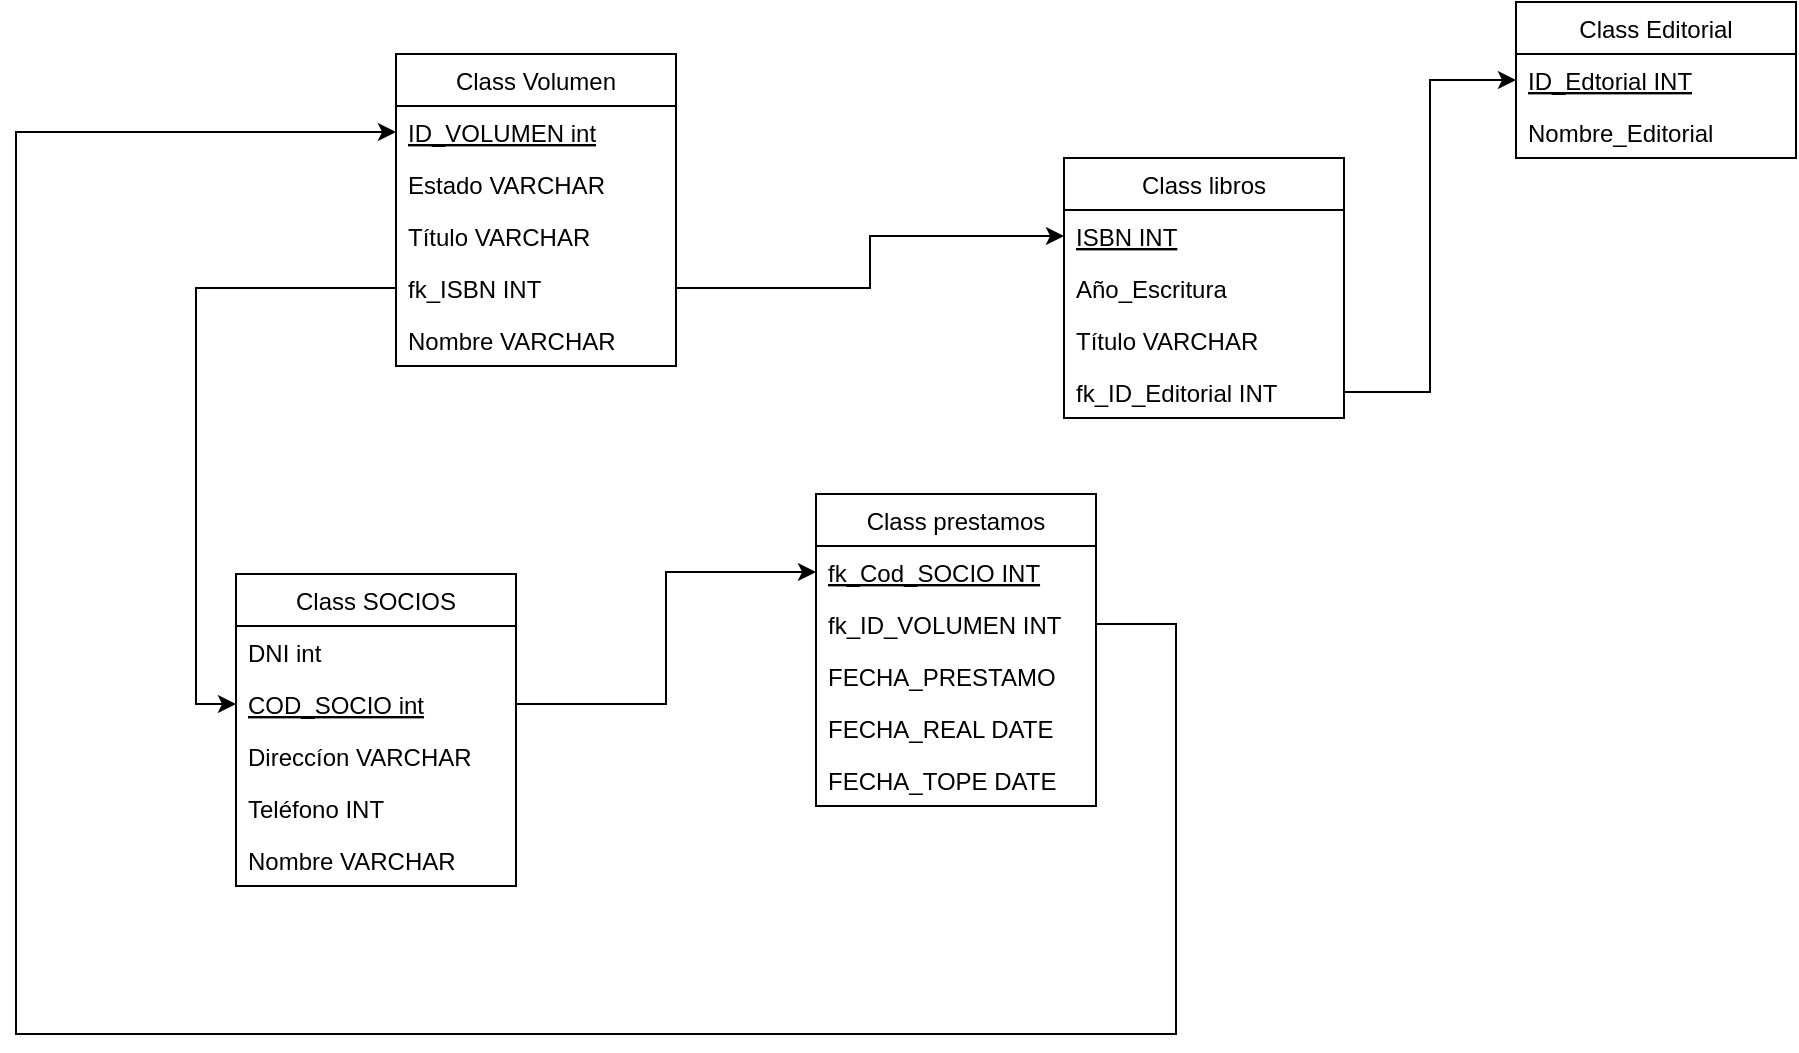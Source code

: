 <mxfile version="18.0.6" type="device"><diagram id="eUWeZlrwlCtobWjLMPnH" name="Página-1"><mxGraphModel dx="1878" dy="865" grid="1" gridSize="10" guides="1" tooltips="1" connect="1" arrows="1" fold="1" page="1" pageScale="1" pageWidth="827" pageHeight="1169" math="0" shadow="0"><root><mxCell id="0"/><mxCell id="1" parent="0"/><mxCell id="NoxE9aGqGkbovA0Ga0JE-1" value="Class Volumen" style="swimlane;fontStyle=0;childLayout=stackLayout;horizontal=1;startSize=26;fillColor=none;horizontalStack=0;resizeParent=1;resizeParentMax=0;resizeLast=0;collapsible=1;marginBottom=0;" vertex="1" parent="1"><mxGeometry x="-60" y="90" width="140" height="156" as="geometry"/></mxCell><mxCell id="NoxE9aGqGkbovA0Ga0JE-2" value="ID_VOLUMEN int&#10;" style="text;strokeColor=none;fillColor=none;align=left;verticalAlign=top;spacingLeft=4;spacingRight=4;overflow=hidden;rotatable=0;points=[[0,0.5],[1,0.5]];portConstraint=eastwest;fontStyle=4" vertex="1" parent="NoxE9aGqGkbovA0Ga0JE-1"><mxGeometry y="26" width="140" height="26" as="geometry"/></mxCell><mxCell id="NoxE9aGqGkbovA0Ga0JE-3" value="Estado VARCHAR" style="text;strokeColor=none;fillColor=none;align=left;verticalAlign=top;spacingLeft=4;spacingRight=4;overflow=hidden;rotatable=0;points=[[0,0.5],[1,0.5]];portConstraint=eastwest;fontStyle=0" vertex="1" parent="NoxE9aGqGkbovA0Ga0JE-1"><mxGeometry y="52" width="140" height="26" as="geometry"/></mxCell><mxCell id="NoxE9aGqGkbovA0Ga0JE-4" value="Título VARCHAR" style="text;strokeColor=none;fillColor=none;align=left;verticalAlign=top;spacingLeft=4;spacingRight=4;overflow=hidden;rotatable=0;points=[[0,0.5],[1,0.5]];portConstraint=eastwest;" vertex="1" parent="NoxE9aGqGkbovA0Ga0JE-1"><mxGeometry y="78" width="140" height="26" as="geometry"/></mxCell><mxCell id="NoxE9aGqGkbovA0Ga0JE-5" value="fk_ISBN INT" style="text;strokeColor=none;fillColor=none;align=left;verticalAlign=top;spacingLeft=4;spacingRight=4;overflow=hidden;rotatable=0;points=[[0,0.5],[1,0.5]];portConstraint=eastwest;" vertex="1" parent="NoxE9aGqGkbovA0Ga0JE-1"><mxGeometry y="104" width="140" height="26" as="geometry"/></mxCell><mxCell id="NoxE9aGqGkbovA0Ga0JE-6" value="Nombre VARCHAR" style="text;strokeColor=none;fillColor=none;align=left;verticalAlign=top;spacingLeft=4;spacingRight=4;overflow=hidden;rotatable=0;points=[[0,0.5],[1,0.5]];portConstraint=eastwest;" vertex="1" parent="NoxE9aGqGkbovA0Ga0JE-1"><mxGeometry y="130" width="140" height="26" as="geometry"/></mxCell><mxCell id="NoxE9aGqGkbovA0Ga0JE-7" value="Class libros" style="swimlane;fontStyle=0;childLayout=stackLayout;horizontal=1;startSize=26;fillColor=none;horizontalStack=0;resizeParent=1;resizeParentMax=0;resizeLast=0;collapsible=1;marginBottom=0;" vertex="1" parent="1"><mxGeometry x="274" y="142" width="140" height="130" as="geometry"/></mxCell><mxCell id="NoxE9aGqGkbovA0Ga0JE-8" value="ISBN INT" style="text;strokeColor=none;fillColor=none;align=left;verticalAlign=top;spacingLeft=4;spacingRight=4;overflow=hidden;rotatable=0;points=[[0,0.5],[1,0.5]];portConstraint=eastwest;fontStyle=4" vertex="1" parent="NoxE9aGqGkbovA0Ga0JE-7"><mxGeometry y="26" width="140" height="26" as="geometry"/></mxCell><mxCell id="NoxE9aGqGkbovA0Ga0JE-9" value="Año_Escritura" style="text;strokeColor=none;fillColor=none;align=left;verticalAlign=top;spacingLeft=4;spacingRight=4;overflow=hidden;rotatable=0;points=[[0,0.5],[1,0.5]];portConstraint=eastwest;fontStyle=0" vertex="1" parent="NoxE9aGqGkbovA0Ga0JE-7"><mxGeometry y="52" width="140" height="26" as="geometry"/></mxCell><mxCell id="NoxE9aGqGkbovA0Ga0JE-10" value="Título VARCHAR" style="text;strokeColor=none;fillColor=none;align=left;verticalAlign=top;spacingLeft=4;spacingRight=4;overflow=hidden;rotatable=0;points=[[0,0.5],[1,0.5]];portConstraint=eastwest;" vertex="1" parent="NoxE9aGqGkbovA0Ga0JE-7"><mxGeometry y="78" width="140" height="26" as="geometry"/></mxCell><mxCell id="NoxE9aGqGkbovA0Ga0JE-44" value="fk_ID_Editorial INT" style="text;strokeColor=none;fillColor=none;align=left;verticalAlign=top;spacingLeft=4;spacingRight=4;overflow=hidden;rotatable=0;points=[[0,0.5],[1,0.5]];portConstraint=eastwest;" vertex="1" parent="NoxE9aGqGkbovA0Ga0JE-7"><mxGeometry y="104" width="140" height="26" as="geometry"/></mxCell><mxCell id="NoxE9aGqGkbovA0Ga0JE-13" value="Class SOCIOS" style="swimlane;fontStyle=0;childLayout=stackLayout;horizontal=1;startSize=26;fillColor=none;horizontalStack=0;resizeParent=1;resizeParentMax=0;resizeLast=0;collapsible=1;marginBottom=0;" vertex="1" parent="1"><mxGeometry x="-140" y="350" width="140" height="156" as="geometry"/></mxCell><mxCell id="NoxE9aGqGkbovA0Ga0JE-14" value="DNI int&#10;" style="text;strokeColor=none;fillColor=none;align=left;verticalAlign=top;spacingLeft=4;spacingRight=4;overflow=hidden;rotatable=0;points=[[0,0.5],[1,0.5]];portConstraint=eastwest;" vertex="1" parent="NoxE9aGqGkbovA0Ga0JE-13"><mxGeometry y="26" width="140" height="26" as="geometry"/></mxCell><mxCell id="NoxE9aGqGkbovA0Ga0JE-15" value="COD_SOCIO int" style="text;strokeColor=none;fillColor=none;align=left;verticalAlign=top;spacingLeft=4;spacingRight=4;overflow=hidden;rotatable=0;points=[[0,0.5],[1,0.5]];portConstraint=eastwest;fontStyle=4" vertex="1" parent="NoxE9aGqGkbovA0Ga0JE-13"><mxGeometry y="52" width="140" height="26" as="geometry"/></mxCell><mxCell id="NoxE9aGqGkbovA0Ga0JE-16" value="Direccíon VARCHAR" style="text;strokeColor=none;fillColor=none;align=left;verticalAlign=top;spacingLeft=4;spacingRight=4;overflow=hidden;rotatable=0;points=[[0,0.5],[1,0.5]];portConstraint=eastwest;" vertex="1" parent="NoxE9aGqGkbovA0Ga0JE-13"><mxGeometry y="78" width="140" height="26" as="geometry"/></mxCell><mxCell id="NoxE9aGqGkbovA0Ga0JE-17" value="Teléfono INT" style="text;strokeColor=none;fillColor=none;align=left;verticalAlign=top;spacingLeft=4;spacingRight=4;overflow=hidden;rotatable=0;points=[[0,0.5],[1,0.5]];portConstraint=eastwest;" vertex="1" parent="NoxE9aGqGkbovA0Ga0JE-13"><mxGeometry y="104" width="140" height="26" as="geometry"/></mxCell><mxCell id="NoxE9aGqGkbovA0Ga0JE-18" value="Nombre VARCHAR" style="text;strokeColor=none;fillColor=none;align=left;verticalAlign=top;spacingLeft=4;spacingRight=4;overflow=hidden;rotatable=0;points=[[0,0.5],[1,0.5]];portConstraint=eastwest;" vertex="1" parent="NoxE9aGqGkbovA0Ga0JE-13"><mxGeometry y="130" width="140" height="26" as="geometry"/></mxCell><mxCell id="NoxE9aGqGkbovA0Ga0JE-25" value="Class Editorial" style="swimlane;fontStyle=0;childLayout=stackLayout;horizontal=1;startSize=26;fillColor=none;horizontalStack=0;resizeParent=1;resizeParentMax=0;resizeLast=0;collapsible=1;marginBottom=0;" vertex="1" parent="1"><mxGeometry x="500" y="64" width="140" height="78" as="geometry"/></mxCell><mxCell id="NoxE9aGqGkbovA0Ga0JE-26" value="ID_Edtorial INT" style="text;strokeColor=none;fillColor=none;align=left;verticalAlign=top;spacingLeft=4;spacingRight=4;overflow=hidden;rotatable=0;points=[[0,0.5],[1,0.5]];portConstraint=eastwest;fontStyle=4" vertex="1" parent="NoxE9aGqGkbovA0Ga0JE-25"><mxGeometry y="26" width="140" height="26" as="geometry"/></mxCell><mxCell id="NoxE9aGqGkbovA0Ga0JE-27" value="Nombre_Editorial" style="text;strokeColor=none;fillColor=none;align=left;verticalAlign=top;spacingLeft=4;spacingRight=4;overflow=hidden;rotatable=0;points=[[0,0.5],[1,0.5]];portConstraint=eastwest;fontStyle=0" vertex="1" parent="NoxE9aGqGkbovA0Ga0JE-25"><mxGeometry y="52" width="140" height="26" as="geometry"/></mxCell><mxCell id="NoxE9aGqGkbovA0Ga0JE-31" value="Class prestamos" style="swimlane;fontStyle=0;childLayout=stackLayout;horizontal=1;startSize=26;fillColor=none;horizontalStack=0;resizeParent=1;resizeParentMax=0;resizeLast=0;collapsible=1;marginBottom=0;" vertex="1" parent="1"><mxGeometry x="150" y="310" width="140" height="156" as="geometry"/></mxCell><mxCell id="NoxE9aGqGkbovA0Ga0JE-32" value="fk_Cod_SOCIO INT" style="text;strokeColor=none;fillColor=none;align=left;verticalAlign=top;spacingLeft=4;spacingRight=4;overflow=hidden;rotatable=0;points=[[0,0.5],[1,0.5]];portConstraint=eastwest;fontStyle=4" vertex="1" parent="NoxE9aGqGkbovA0Ga0JE-31"><mxGeometry y="26" width="140" height="26" as="geometry"/></mxCell><mxCell id="NoxE9aGqGkbovA0Ga0JE-33" value="fk_ID_VOLUMEN INT" style="text;strokeColor=none;fillColor=none;align=left;verticalAlign=top;spacingLeft=4;spacingRight=4;overflow=hidden;rotatable=0;points=[[0,0.5],[1,0.5]];portConstraint=eastwest;fontStyle=0" vertex="1" parent="NoxE9aGqGkbovA0Ga0JE-31"><mxGeometry y="52" width="140" height="26" as="geometry"/></mxCell><mxCell id="NoxE9aGqGkbovA0Ga0JE-34" value="FECHA_PRESTAMO" style="text;strokeColor=none;fillColor=none;align=left;verticalAlign=top;spacingLeft=4;spacingRight=4;overflow=hidden;rotatable=0;points=[[0,0.5],[1,0.5]];portConstraint=eastwest;" vertex="1" parent="NoxE9aGqGkbovA0Ga0JE-31"><mxGeometry y="78" width="140" height="26" as="geometry"/></mxCell><mxCell id="NoxE9aGqGkbovA0Ga0JE-35" value="FECHA_REAL DATE" style="text;strokeColor=none;fillColor=none;align=left;verticalAlign=top;spacingLeft=4;spacingRight=4;overflow=hidden;rotatable=0;points=[[0,0.5],[1,0.5]];portConstraint=eastwest;" vertex="1" parent="NoxE9aGqGkbovA0Ga0JE-31"><mxGeometry y="104" width="140" height="26" as="geometry"/></mxCell><mxCell id="NoxE9aGqGkbovA0Ga0JE-36" value="FECHA_TOPE DATE" style="text;strokeColor=none;fillColor=none;align=left;verticalAlign=top;spacingLeft=4;spacingRight=4;overflow=hidden;rotatable=0;points=[[0,0.5],[1,0.5]];portConstraint=eastwest;" vertex="1" parent="NoxE9aGqGkbovA0Ga0JE-31"><mxGeometry y="130" width="140" height="26" as="geometry"/></mxCell><mxCell id="NoxE9aGqGkbovA0Ga0JE-41" style="edgeStyle=orthogonalEdgeStyle;rounded=0;orthogonalLoop=1;jettySize=auto;html=1;entryX=0;entryY=0.5;entryDx=0;entryDy=0;" edge="1" parent="1" source="NoxE9aGqGkbovA0Ga0JE-5" target="NoxE9aGqGkbovA0Ga0JE-15"><mxGeometry relative="1" as="geometry"/></mxCell><mxCell id="NoxE9aGqGkbovA0Ga0JE-42" style="edgeStyle=orthogonalEdgeStyle;rounded=0;orthogonalLoop=1;jettySize=auto;html=1;entryX=0;entryY=0.5;entryDx=0;entryDy=0;" edge="1" parent="1" source="NoxE9aGqGkbovA0Ga0JE-15" target="NoxE9aGqGkbovA0Ga0JE-32"><mxGeometry relative="1" as="geometry"/></mxCell><mxCell id="NoxE9aGqGkbovA0Ga0JE-45" style="edgeStyle=orthogonalEdgeStyle;rounded=0;orthogonalLoop=1;jettySize=auto;html=1;entryX=0;entryY=0.5;entryDx=0;entryDy=0;" edge="1" parent="1" source="NoxE9aGqGkbovA0Ga0JE-44" target="NoxE9aGqGkbovA0Ga0JE-26"><mxGeometry relative="1" as="geometry"/></mxCell><mxCell id="NoxE9aGqGkbovA0Ga0JE-46" style="edgeStyle=orthogonalEdgeStyle;rounded=0;orthogonalLoop=1;jettySize=auto;html=1;entryX=0;entryY=0.5;entryDx=0;entryDy=0;" edge="1" parent="1" source="NoxE9aGqGkbovA0Ga0JE-5" target="NoxE9aGqGkbovA0Ga0JE-8"><mxGeometry relative="1" as="geometry"/></mxCell><mxCell id="NoxE9aGqGkbovA0Ga0JE-47" style="edgeStyle=orthogonalEdgeStyle;rounded=0;orthogonalLoop=1;jettySize=auto;html=1;entryX=0;entryY=0.5;entryDx=0;entryDy=0;" edge="1" parent="1" source="NoxE9aGqGkbovA0Ga0JE-33" target="NoxE9aGqGkbovA0Ga0JE-2"><mxGeometry relative="1" as="geometry"><Array as="points"><mxPoint x="330" y="375"/><mxPoint x="330" y="580"/><mxPoint x="-250" y="580"/><mxPoint x="-250" y="129"/></Array></mxGeometry></mxCell></root></mxGraphModel></diagram></mxfile>